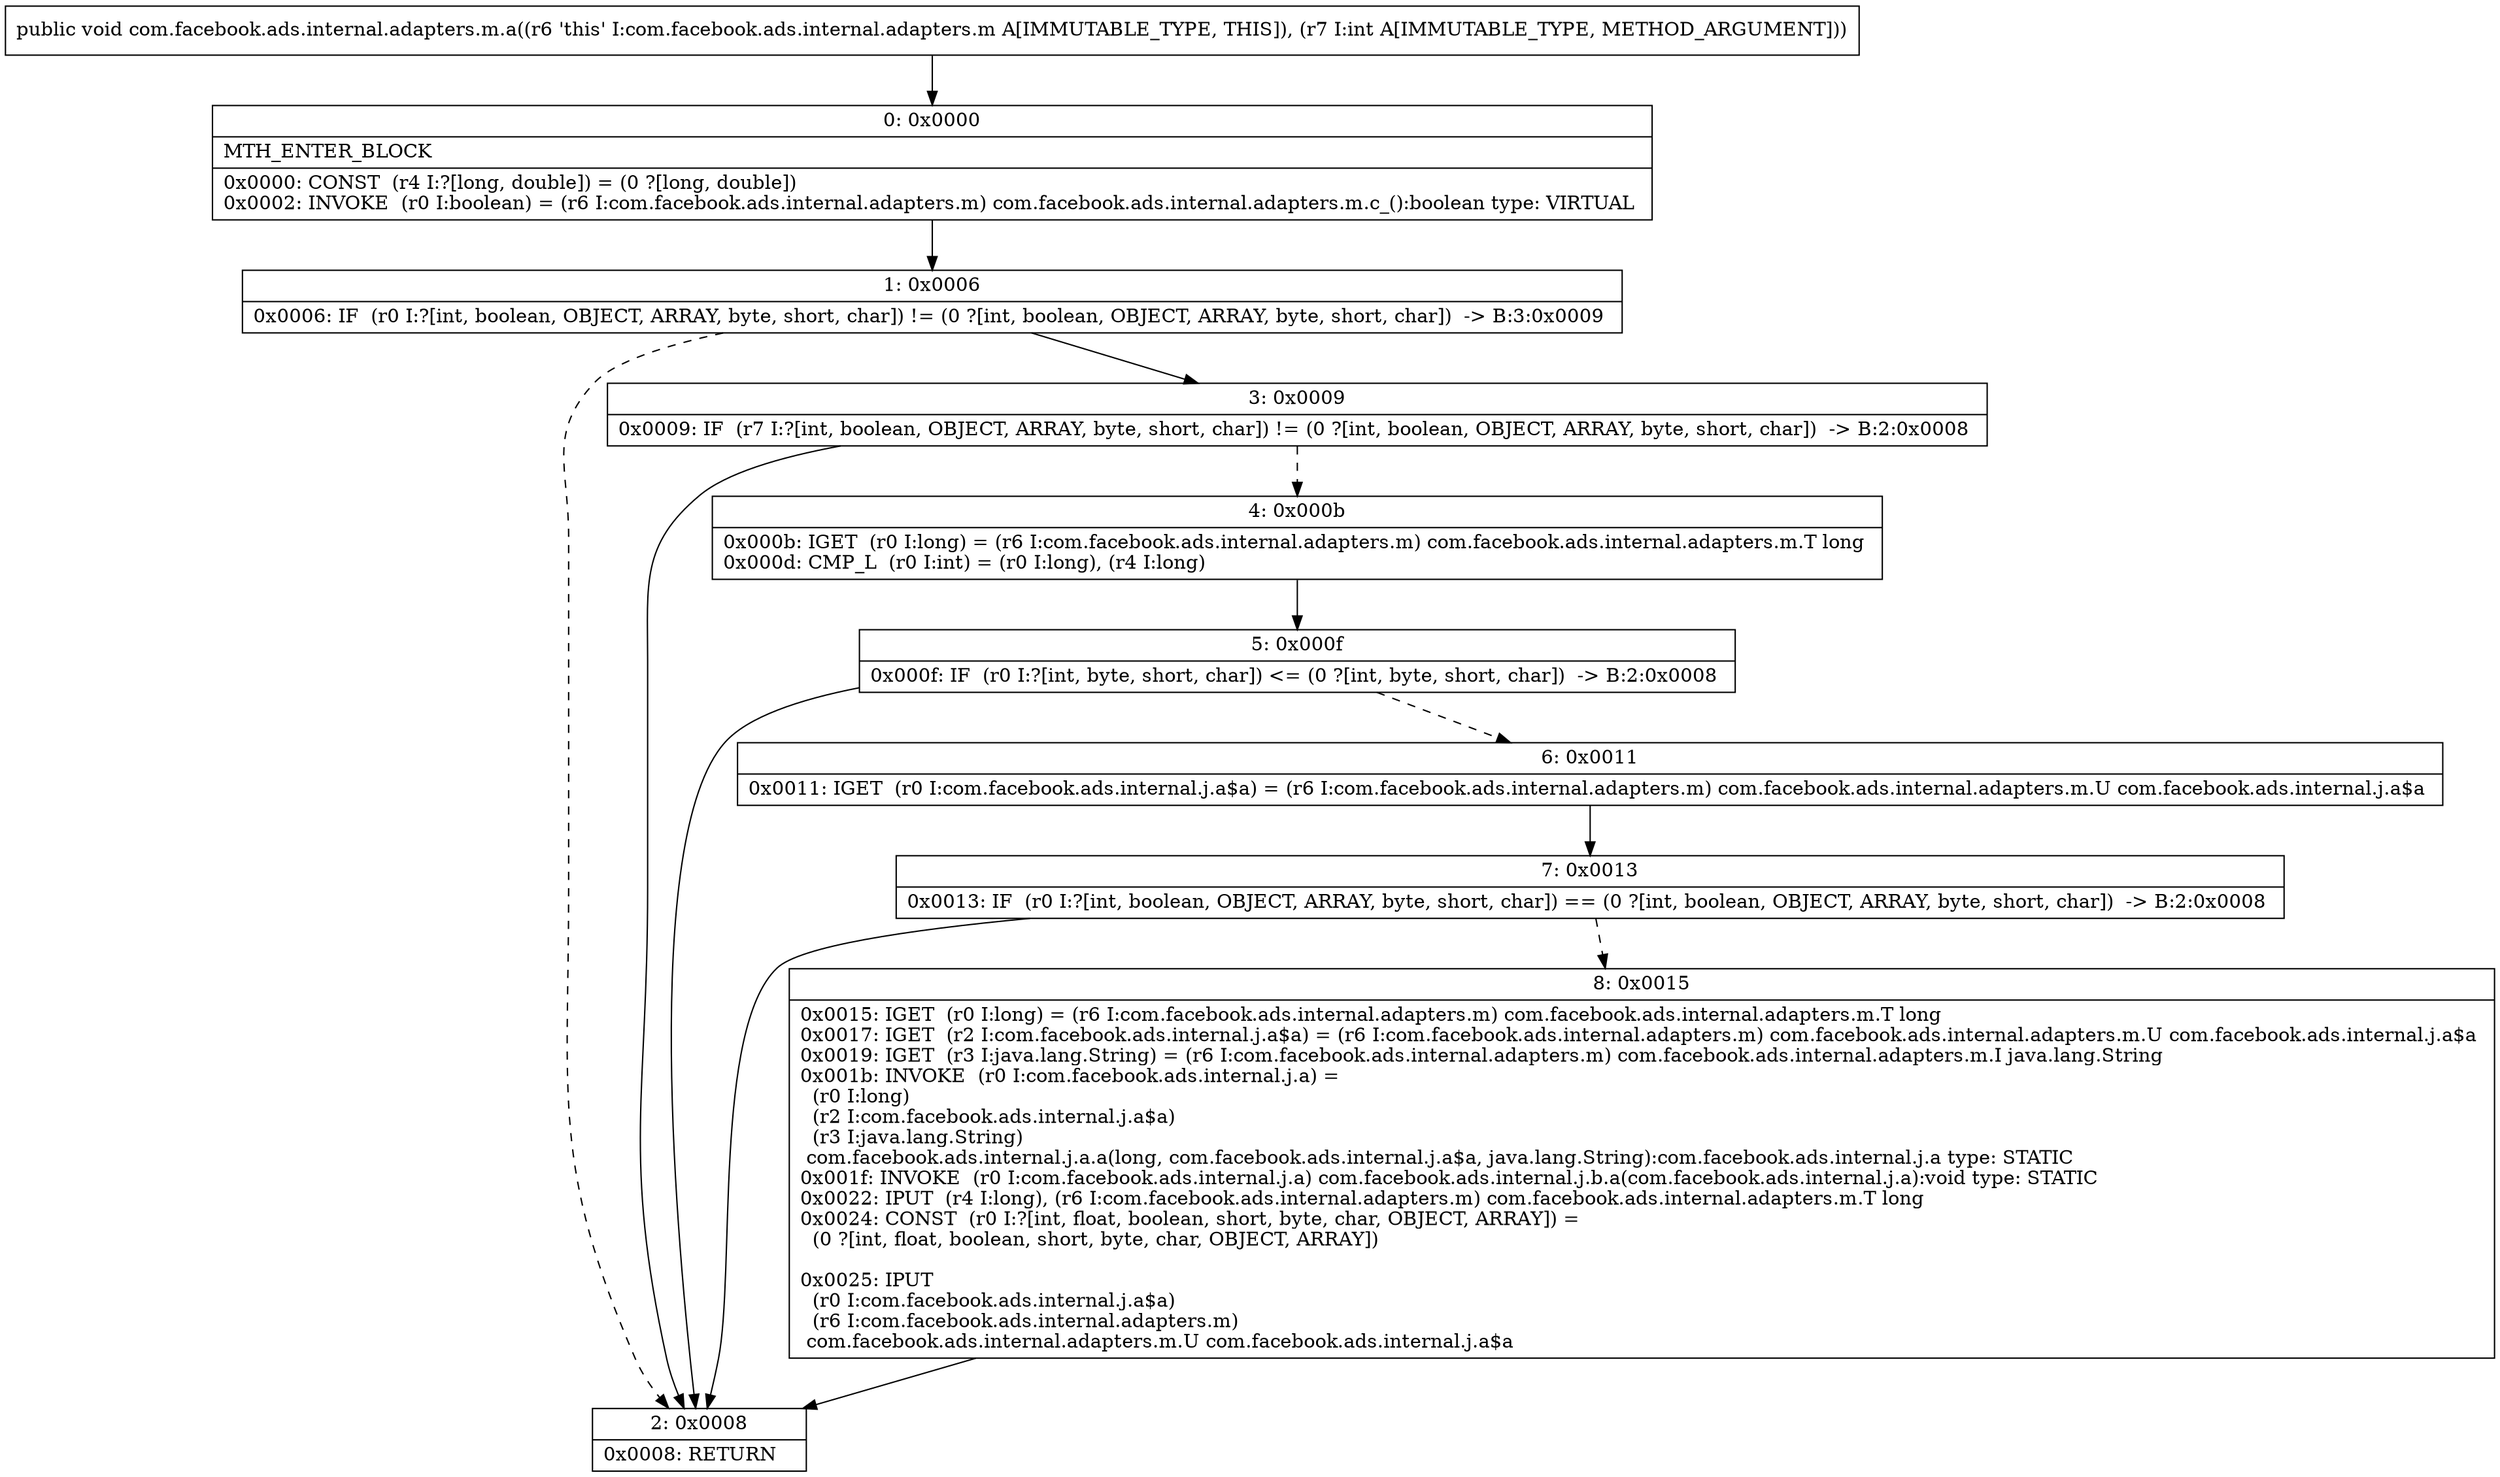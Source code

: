 digraph "CFG forcom.facebook.ads.internal.adapters.m.a(I)V" {
Node_0 [shape=record,label="{0\:\ 0x0000|MTH_ENTER_BLOCK\l|0x0000: CONST  (r4 I:?[long, double]) = (0 ?[long, double]) \l0x0002: INVOKE  (r0 I:boolean) = (r6 I:com.facebook.ads.internal.adapters.m) com.facebook.ads.internal.adapters.m.c_():boolean type: VIRTUAL \l}"];
Node_1 [shape=record,label="{1\:\ 0x0006|0x0006: IF  (r0 I:?[int, boolean, OBJECT, ARRAY, byte, short, char]) != (0 ?[int, boolean, OBJECT, ARRAY, byte, short, char])  \-\> B:3:0x0009 \l}"];
Node_2 [shape=record,label="{2\:\ 0x0008|0x0008: RETURN   \l}"];
Node_3 [shape=record,label="{3\:\ 0x0009|0x0009: IF  (r7 I:?[int, boolean, OBJECT, ARRAY, byte, short, char]) != (0 ?[int, boolean, OBJECT, ARRAY, byte, short, char])  \-\> B:2:0x0008 \l}"];
Node_4 [shape=record,label="{4\:\ 0x000b|0x000b: IGET  (r0 I:long) = (r6 I:com.facebook.ads.internal.adapters.m) com.facebook.ads.internal.adapters.m.T long \l0x000d: CMP_L  (r0 I:int) = (r0 I:long), (r4 I:long) \l}"];
Node_5 [shape=record,label="{5\:\ 0x000f|0x000f: IF  (r0 I:?[int, byte, short, char]) \<= (0 ?[int, byte, short, char])  \-\> B:2:0x0008 \l}"];
Node_6 [shape=record,label="{6\:\ 0x0011|0x0011: IGET  (r0 I:com.facebook.ads.internal.j.a$a) = (r6 I:com.facebook.ads.internal.adapters.m) com.facebook.ads.internal.adapters.m.U com.facebook.ads.internal.j.a$a \l}"];
Node_7 [shape=record,label="{7\:\ 0x0013|0x0013: IF  (r0 I:?[int, boolean, OBJECT, ARRAY, byte, short, char]) == (0 ?[int, boolean, OBJECT, ARRAY, byte, short, char])  \-\> B:2:0x0008 \l}"];
Node_8 [shape=record,label="{8\:\ 0x0015|0x0015: IGET  (r0 I:long) = (r6 I:com.facebook.ads.internal.adapters.m) com.facebook.ads.internal.adapters.m.T long \l0x0017: IGET  (r2 I:com.facebook.ads.internal.j.a$a) = (r6 I:com.facebook.ads.internal.adapters.m) com.facebook.ads.internal.adapters.m.U com.facebook.ads.internal.j.a$a \l0x0019: IGET  (r3 I:java.lang.String) = (r6 I:com.facebook.ads.internal.adapters.m) com.facebook.ads.internal.adapters.m.I java.lang.String \l0x001b: INVOKE  (r0 I:com.facebook.ads.internal.j.a) = \l  (r0 I:long)\l  (r2 I:com.facebook.ads.internal.j.a$a)\l  (r3 I:java.lang.String)\l com.facebook.ads.internal.j.a.a(long, com.facebook.ads.internal.j.a$a, java.lang.String):com.facebook.ads.internal.j.a type: STATIC \l0x001f: INVOKE  (r0 I:com.facebook.ads.internal.j.a) com.facebook.ads.internal.j.b.a(com.facebook.ads.internal.j.a):void type: STATIC \l0x0022: IPUT  (r4 I:long), (r6 I:com.facebook.ads.internal.adapters.m) com.facebook.ads.internal.adapters.m.T long \l0x0024: CONST  (r0 I:?[int, float, boolean, short, byte, char, OBJECT, ARRAY]) = \l  (0 ?[int, float, boolean, short, byte, char, OBJECT, ARRAY])\l \l0x0025: IPUT  \l  (r0 I:com.facebook.ads.internal.j.a$a)\l  (r6 I:com.facebook.ads.internal.adapters.m)\l com.facebook.ads.internal.adapters.m.U com.facebook.ads.internal.j.a$a \l}"];
MethodNode[shape=record,label="{public void com.facebook.ads.internal.adapters.m.a((r6 'this' I:com.facebook.ads.internal.adapters.m A[IMMUTABLE_TYPE, THIS]), (r7 I:int A[IMMUTABLE_TYPE, METHOD_ARGUMENT])) }"];
MethodNode -> Node_0;
Node_0 -> Node_1;
Node_1 -> Node_2[style=dashed];
Node_1 -> Node_3;
Node_3 -> Node_2;
Node_3 -> Node_4[style=dashed];
Node_4 -> Node_5;
Node_5 -> Node_2;
Node_5 -> Node_6[style=dashed];
Node_6 -> Node_7;
Node_7 -> Node_2;
Node_7 -> Node_8[style=dashed];
Node_8 -> Node_2;
}

